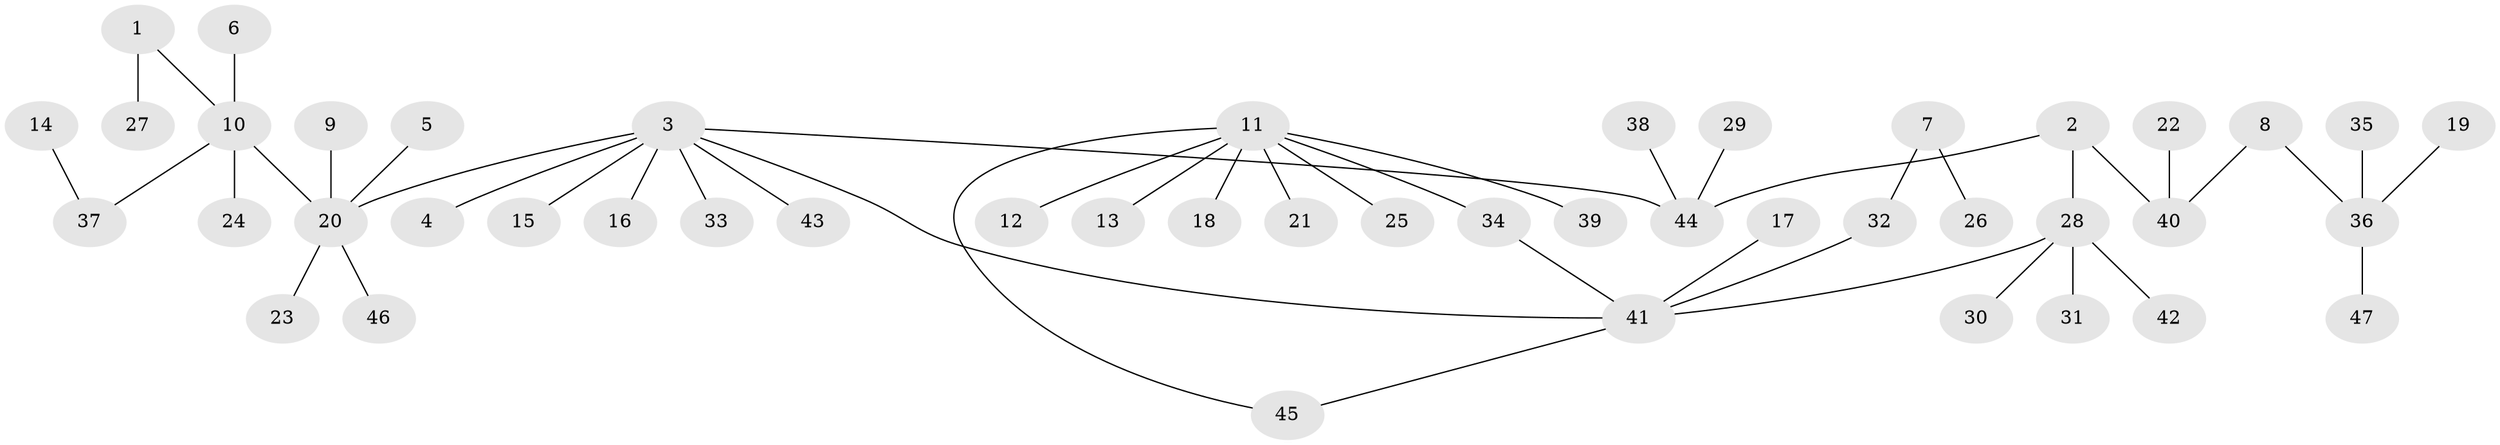 // original degree distribution, {8: 0.02247191011235955, 3: 0.06741573033707865, 7: 0.02247191011235955, 4: 0.0449438202247191, 10: 0.011235955056179775, 5: 0.02247191011235955, 2: 0.15730337078651685, 1: 0.6292134831460674, 6: 0.02247191011235955}
// Generated by graph-tools (version 1.1) at 2025/01/03/09/25 03:01:50]
// undirected, 47 vertices, 48 edges
graph export_dot {
graph [start="1"]
  node [color=gray90,style=filled];
  1;
  2;
  3;
  4;
  5;
  6;
  7;
  8;
  9;
  10;
  11;
  12;
  13;
  14;
  15;
  16;
  17;
  18;
  19;
  20;
  21;
  22;
  23;
  24;
  25;
  26;
  27;
  28;
  29;
  30;
  31;
  32;
  33;
  34;
  35;
  36;
  37;
  38;
  39;
  40;
  41;
  42;
  43;
  44;
  45;
  46;
  47;
  1 -- 10 [weight=1.0];
  1 -- 27 [weight=1.0];
  2 -- 28 [weight=1.0];
  2 -- 40 [weight=1.0];
  2 -- 44 [weight=1.0];
  3 -- 4 [weight=1.0];
  3 -- 15 [weight=1.0];
  3 -- 16 [weight=1.0];
  3 -- 20 [weight=1.0];
  3 -- 33 [weight=1.0];
  3 -- 41 [weight=1.0];
  3 -- 43 [weight=1.0];
  3 -- 44 [weight=1.0];
  5 -- 20 [weight=1.0];
  6 -- 10 [weight=1.0];
  7 -- 26 [weight=1.0];
  7 -- 32 [weight=1.0];
  8 -- 36 [weight=1.0];
  8 -- 40 [weight=1.0];
  9 -- 20 [weight=1.0];
  10 -- 20 [weight=1.0];
  10 -- 24 [weight=1.0];
  10 -- 37 [weight=1.0];
  11 -- 12 [weight=1.0];
  11 -- 13 [weight=1.0];
  11 -- 18 [weight=1.0];
  11 -- 21 [weight=1.0];
  11 -- 25 [weight=1.0];
  11 -- 34 [weight=1.0];
  11 -- 39 [weight=1.0];
  11 -- 45 [weight=1.0];
  14 -- 37 [weight=1.0];
  17 -- 41 [weight=1.0];
  19 -- 36 [weight=1.0];
  20 -- 23 [weight=1.0];
  20 -- 46 [weight=1.0];
  22 -- 40 [weight=1.0];
  28 -- 30 [weight=1.0];
  28 -- 31 [weight=1.0];
  28 -- 41 [weight=1.0];
  28 -- 42 [weight=1.0];
  29 -- 44 [weight=1.0];
  32 -- 41 [weight=1.0];
  34 -- 41 [weight=1.0];
  35 -- 36 [weight=1.0];
  36 -- 47 [weight=1.0];
  38 -- 44 [weight=1.0];
  41 -- 45 [weight=1.0];
}
